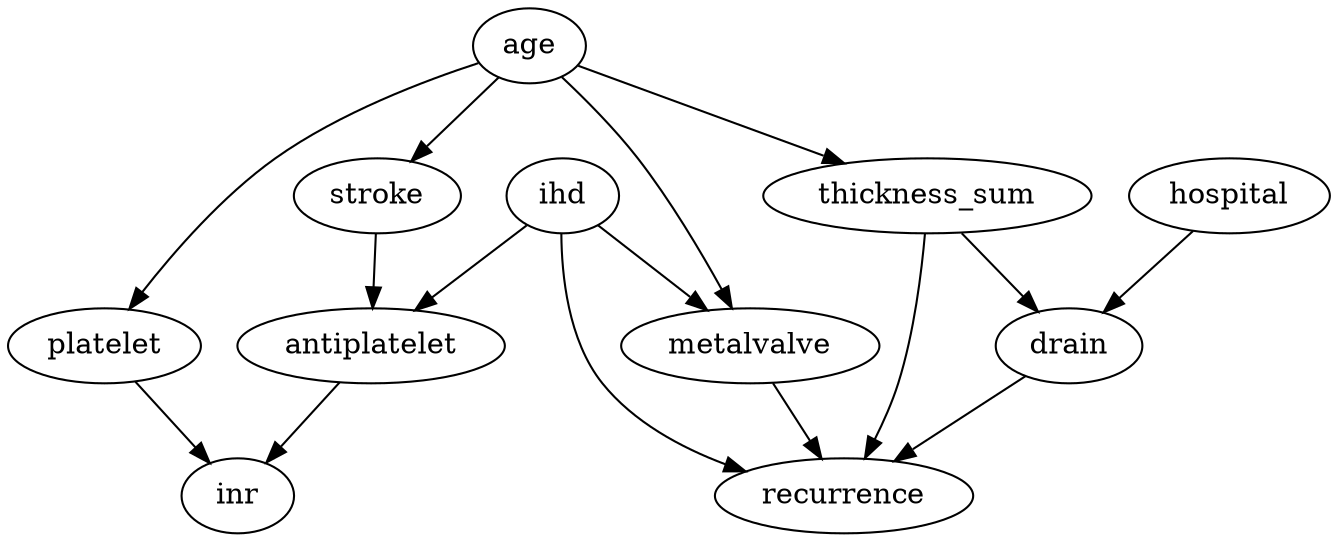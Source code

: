 digraph {
age -> metalvalve;
age -> platelet;
age -> stroke;
age -> thickness_sum;
antiplatelet -> inr;
drain -> recurrence;
hospital -> drain;
ihd -> antiplatelet;
ihd -> metalvalve;
ihd -> recurrence;
metalvalve -> recurrence;
platelet -> inr;
stroke -> antiplatelet;
thickness_sum -> drain;
thickness_sum -> recurrence
}
